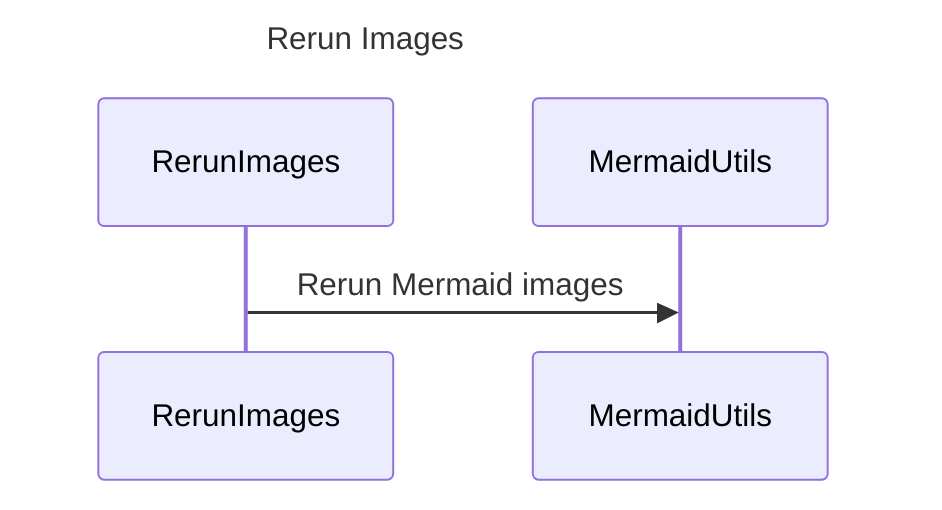 ---
title: Rerun Images
---

sequenceDiagram
    participant RerunImages
    participant MermaidUtils

    RerunImages->>MermaidUtils: Rerun Mermaid images